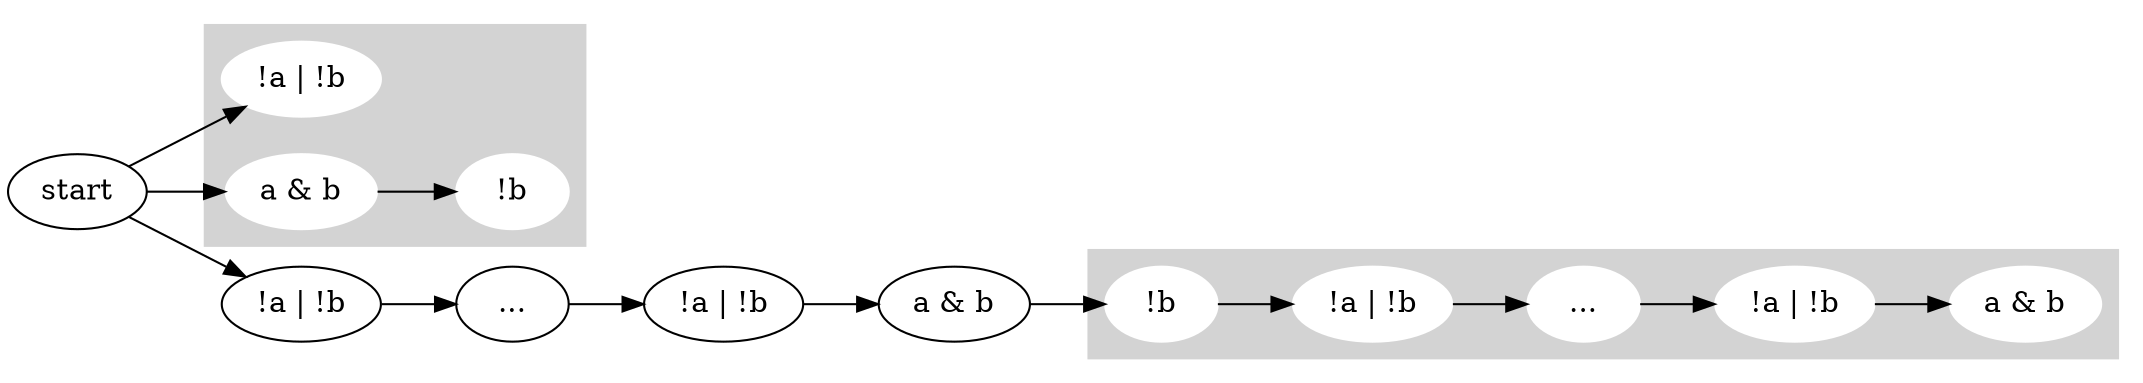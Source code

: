 digraph G {
	rankdir=LR
	start [label=start]
	subgraph cluster_0 {
		node [color=white style=filled]
		0 [label="!a | !b"]
		1 [label="a & b"]
		2 [label="!b"]
		1 -> 2
		color=lightgrey style=filled
	}
	start -> 1
	start -> 0
	3 [label="!a | !b"]
	start -> 3
	4 [label="..."]
	3 -> 4
	5 [label="!a | !b"]
	4 -> 5
	6 [label="a & b"]
	5 -> 6
	subgraph cluster_1 {
		node [color=white style=filled]
		7 [label="!b"]
		8 [label="!a | !b"]
		7 -> 8
		9 [label="..."]
		8 -> 9
		10 [label="!a | !b"]
		9 -> 10
		11 [label="a & b"]
		10 -> 11
		color=lightgrey style=filled
	}
	6 -> 7
}
